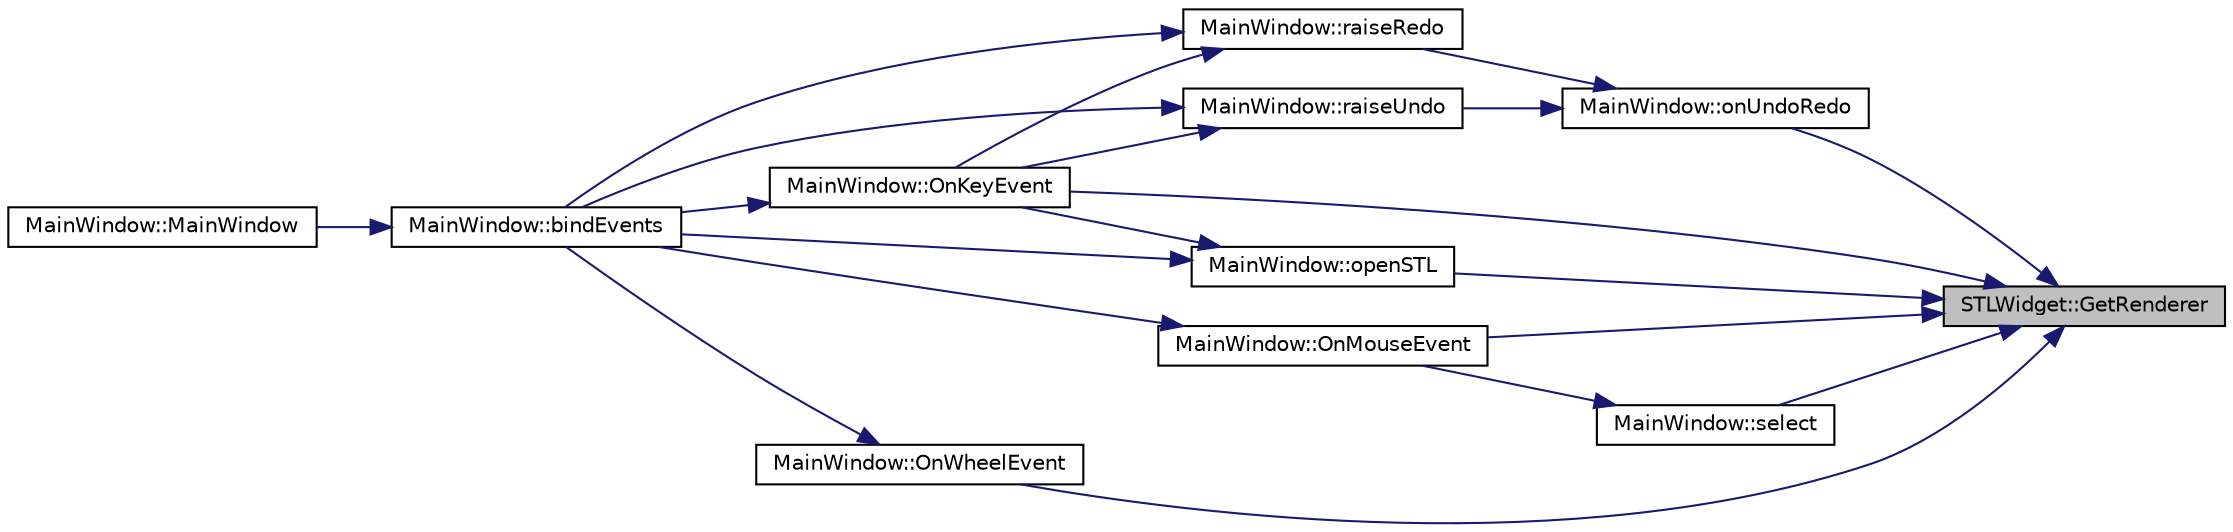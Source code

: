 digraph "STLWidget::GetRenderer"
{
 // LATEX_PDF_SIZE
  edge [fontname="Helvetica",fontsize="10",labelfontname="Helvetica",labelfontsize="10"];
  node [fontname="Helvetica",fontsize="10",shape=record];
  rankdir="RL";
  Node1 [label="STLWidget::GetRenderer",height=0.2,width=0.4,color="black", fillcolor="grey75", style="filled", fontcolor="black",tooltip="Get the renderer."];
  Node1 -> Node2 [dir="back",color="midnightblue",fontsize="10",style="solid"];
  Node2 [label="MainWindow::OnKeyEvent",height=0.2,width=0.4,color="black", fillcolor="white", style="filled",URL="$class_main_window.html#add1ef441fb74a254e3204450422fd3b6",tooltip="Handle a keyboard event from STLWidget."];
  Node2 -> Node3 [dir="back",color="midnightblue",fontsize="10",style="solid"];
  Node3 [label="MainWindow::bindEvents",height=0.2,width=0.4,color="black", fillcolor="white", style="filled",URL="$class_main_window.html#a09e0ca2e7474a2049517496b4b5bd6d0",tooltip="Bind events with corresponding widget."];
  Node3 -> Node4 [dir="back",color="midnightblue",fontsize="10",style="solid"];
  Node4 [label="MainWindow::MainWindow",height=0.2,width=0.4,color="black", fillcolor="white", style="filled",URL="$class_main_window.html#aeb2fa152a426d9b9d2272ef382879f3f",tooltip=" "];
  Node1 -> Node5 [dir="back",color="midnightblue",fontsize="10",style="solid"];
  Node5 [label="MainWindow::OnMouseEvent",height=0.2,width=0.4,color="black", fillcolor="white", style="filled",URL="$class_main_window.html#aa30a6952cbd9f262ffe6176a616bfaa5",tooltip="Handle a mouse event from STLWidget."];
  Node5 -> Node3 [dir="back",color="midnightblue",fontsize="10",style="solid"];
  Node1 -> Node6 [dir="back",color="midnightblue",fontsize="10",style="solid"];
  Node6 [label="MainWindow::onUndoRedo",height=0.2,width=0.4,color="black", fillcolor="white", style="filled",URL="$class_main_window.html#a2ec3dd50c4d8a47830f2e437383f2fa8",tooltip="Undo or redo an activity."];
  Node6 -> Node7 [dir="back",color="midnightblue",fontsize="10",style="solid"];
  Node7 [label="MainWindow::raiseRedo",height=0.2,width=0.4,color="black", fillcolor="white", style="filled",URL="$class_main_window.html#a2ddbce75908e9e962bf844aca6d2b4ca",tooltip="Raise redo event when redo action button clicked."];
  Node7 -> Node3 [dir="back",color="midnightblue",fontsize="10",style="solid"];
  Node7 -> Node2 [dir="back",color="midnightblue",fontsize="10",style="solid"];
  Node6 -> Node8 [dir="back",color="midnightblue",fontsize="10",style="solid"];
  Node8 [label="MainWindow::raiseUndo",height=0.2,width=0.4,color="black", fillcolor="white", style="filled",URL="$class_main_window.html#a4d447caa99a7519d6c7281b987912e0f",tooltip="Raise undo event when undo action button clicked."];
  Node8 -> Node3 [dir="back",color="midnightblue",fontsize="10",style="solid"];
  Node8 -> Node2 [dir="back",color="midnightblue",fontsize="10",style="solid"];
  Node1 -> Node9 [dir="back",color="midnightblue",fontsize="10",style="solid"];
  Node9 [label="MainWindow::OnWheelEvent",height=0.2,width=0.4,color="black", fillcolor="white", style="filled",URL="$class_main_window.html#a176a8b03cdcbc31e8a0fef86cad53365",tooltip="Handle a mouse wheel event from STLWidget."];
  Node9 -> Node3 [dir="back",color="midnightblue",fontsize="10",style="solid"];
  Node1 -> Node10 [dir="back",color="midnightblue",fontsize="10",style="solid"];
  Node10 [label="MainWindow::openSTL",height=0.2,width=0.4,color="black", fillcolor="white", style="filled",URL="$class_main_window.html#ae90da32f0dd4f1b40353dd97819e4016",tooltip="Open an STL file at path from open file dialog."];
  Node10 -> Node3 [dir="back",color="midnightblue",fontsize="10",style="solid"];
  Node10 -> Node2 [dir="back",color="midnightblue",fontsize="10",style="solid"];
  Node1 -> Node11 [dir="back",color="midnightblue",fontsize="10",style="solid"];
  Node11 [label="MainWindow::select",height=0.2,width=0.4,color="black", fillcolor="white", style="filled",URL="$class_main_window.html#a1342fae0f96ba2888481a6bce03df2f0",tooltip="Select rectangle area on an object."];
  Node11 -> Node5 [dir="back",color="midnightblue",fontsize="10",style="solid"];
}
